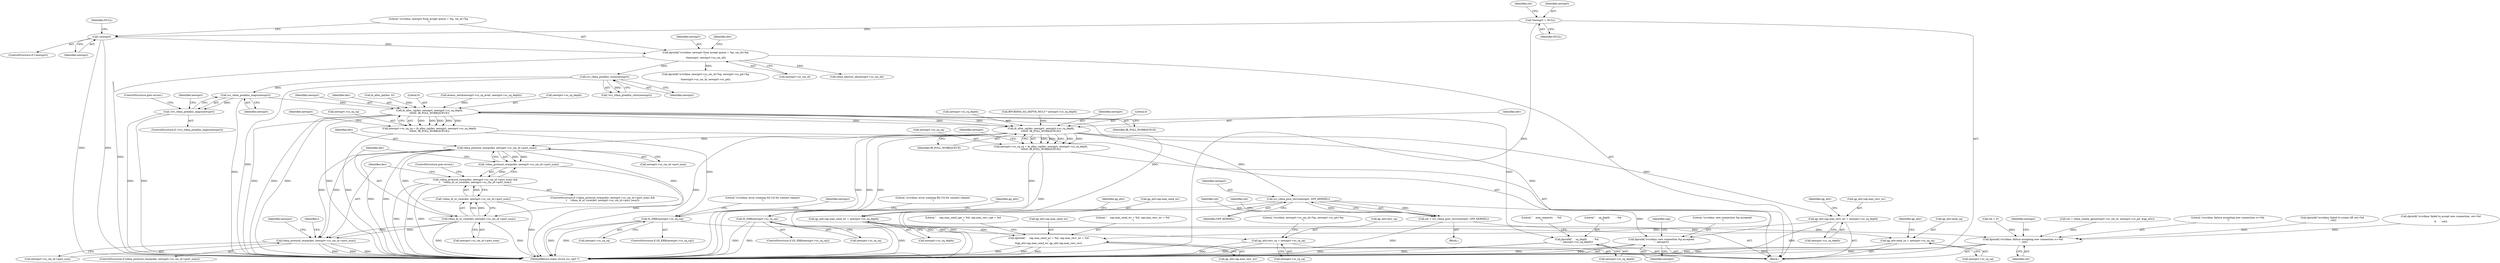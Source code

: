 digraph "0_linux_c70422f760c120480fee4de6c38804c72aa26bc1_44@API" {
"1000290" [label="(Call,svc_rdma_prealloc_maps(newxprt))"];
"1000285" [label="(Call,svc_rdma_prealloc_ctxts(newxprt))"];
"1000178" [label="(Call,dprintk(\"svcrdma: newxprt from accept queue = %p, cm_id=%p\n\",\n \t\tnewxprt, newxprt->sc_cm_id))"];
"1000174" [label="(Call,!newxprt)"];
"1000116" [label="(Call,*newxprt = NULL)"];
"1000289" [label="(Call,!svc_rdma_prealloc_maps(newxprt))"];
"1000337" [label="(Call,ib_alloc_cq(dev, newxprt, newxprt->sc_sq_depth,\n\t\t\t\t\t0, IB_POLL_WORKQUEUE))"];
"1000333" [label="(Call,newxprt->sc_sq_cq = ib_alloc_cq(dev, newxprt, newxprt->sc_sq_depth,\n\t\t\t\t\t0, IB_POLL_WORKQUEUE))"];
"1000346" [label="(Call,IS_ERR(newxprt->sc_sq_cq))"];
"1000440" [label="(Call,qp_attr.send_cq = newxprt->sc_sq_cq)"];
"1000358" [label="(Call,ib_alloc_cq(dev, newxprt, newxprt->sc_rq_depth,\n\t\t\t\t\t0, IB_POLL_WORKQUEUE))"];
"1000354" [label="(Call,newxprt->sc_rq_cq = ib_alloc_cq(dev, newxprt, newxprt->sc_rq_depth,\n\t\t\t\t\t0, IB_POLL_WORKQUEUE))"];
"1000367" [label="(Call,IS_ERR(newxprt->sc_rq_cq))"];
"1000447" [label="(Call,qp_attr.recv_cq = newxprt->sc_rq_cq)"];
"1000403" [label="(Call,qp_attr.cap.max_recv_wr = newxprt->sc_rq_depth)"];
"1000462" [label="(Call,dprintk(\"    cap.max_send_wr = %d, cap.max_recv_wr = %d\n\",\n\t\tqp_attr.cap.max_send_wr, qp_attr.cap.max_recv_wr))"];
"1000555" [label="(Call,rdma_protocol_iwarp(dev, newxprt->sc_cm_id->port_num))"];
"1000554" [label="(Call,!rdma_protocol_iwarp(dev, newxprt->sc_cm_id->port_num))"];
"1000553" [label="(Call,!rdma_protocol_iwarp(dev, newxprt->sc_cm_id->port_num) &&\n\t    !rdma_ib_or_roce(dev, newxprt->sc_cm_id->port_num))"];
"1000563" [label="(Call,rdma_ib_or_roce(dev, newxprt->sc_cm_id->port_num))"];
"1000562" [label="(Call,!rdma_ib_or_roce(dev, newxprt->sc_cm_id->port_num))"];
"1000572" [label="(Call,rdma_protocol_iwarp(dev, newxprt->sc_cm_id->port_num))"];
"1000598" [label="(Call,svc_rdma_post_recv(newxprt, GFP_KERNEL))"];
"1000596" [label="(Call,ret = svc_rdma_post_recv(newxprt, GFP_KERNEL))"];
"1000764" [label="(Call,dprintk(\"svcrdma: failure accepting new connection rc=%d.\n\", ret))"];
"1000692" [label="(Call,dprintk(\"svcrdma: new connection %p accepted:\n\", newxprt))"];
"1000394" [label="(Call,qp_attr.cap.max_send_wr = newxprt->sc_sq_depth)"];
"1000743" [label="(Call,dprintk(\"    sq_depth        : %d\n\", newxprt->sc_sq_depth))"];
"1000449" [label="(Identifier,qp_attr)"];
"1000175" [label="(Identifier,newxprt)"];
"1000180" [label="(Identifier,newxprt)"];
"1000295" [label="(Identifier,newxprt)"];
"1000441" [label="(Call,qp_attr.send_cq)"];
"1000454" [label="(Call,dprintk(\"svcrdma: newxprt->sc_cm_id=%p, newxprt->sc_pd=%p\n\",\n\t\tnewxprt->sc_cm_id, newxprt->sc_pd))"];
"1000765" [label="(Literal,\"svcrdma: failure accepting new connection rc=%d.\n\")"];
"1000177" [label="(Identifier,NULL)"];
"1000692" [label="(Call,dprintk(\"svcrdma: new connection %p accepted:\n\", newxprt))"];
"1000552" [label="(ControlStructure,if (!rdma_protocol_iwarp(dev, newxprt->sc_cm_id->port_num) &&\n\t    !rdma_ib_or_roce(dev, newxprt->sc_cm_id->port_num)))"];
"1000696" [label="(Identifier,sap)"];
"1000368" [label="(Call,newxprt->sc_rq_cq)"];
"1000415" [label="(Identifier,qp_attr)"];
"1000571" [label="(ControlStructure,if (rdma_protocol_iwarp(dev, newxprt->sc_cm_id->port_num)))"];
"1000347" [label="(Call,newxprt->sc_sq_cq)"];
"1000766" [label="(Identifier,ret)"];
"1000500" [label="(Call,dprintk(\"svcrdma: failed to create QP, ret=%d\n\", ret))"];
"1000361" [label="(Call,newxprt->sc_rq_depth)"];
"1000403" [label="(Call,qp_attr.cap.max_recv_wr = newxprt->sc_rq_depth)"];
"1000127" [label="(Identifier,ret)"];
"1000288" [label="(ControlStructure,if (!svc_rdma_prealloc_maps(newxprt)))"];
"1000343" [label="(Literal,0)"];
"1000462" [label="(Call,dprintk(\"    cap.max_send_wr = %d, cap.max_recv_wr = %d\n\",\n\t\tqp_attr.cap.max_send_wr, qp_attr.cap.max_recv_wr))"];
"1000688" [label="(Call,dprintk(\"svcrdma: failed to accept new connection, ret=%d\n\",\n\t\t       ret))"];
"1000556" [label="(Identifier,dev)"];
"1000333" [label="(Call,newxprt->sc_sq_cq = ib_alloc_cq(dev, newxprt, newxprt->sc_sq_depth,\n\t\t\t\t\t0, IB_POLL_WORKQUEUE))"];
"1000444" [label="(Call,newxprt->sc_sq_cq)"];
"1000570" [label="(ControlStructure,goto errout;)"];
"1000275" [label="(Call,atomic_set(&newxprt->sc_sq_avail, newxprt->sc_sq_depth))"];
"1000181" [label="(Call,newxprt->sc_cm_id)"];
"1000270" [label="(Call,RPCRDMA_SQ_DEPTH_MULT * newxprt->sc_rq_depth)"];
"1000586" [label="(Identifier,i)"];
"1000334" [label="(Call,newxprt->sc_sq_cq)"];
"1000360" [label="(Identifier,newxprt)"];
"1000364" [label="(Literal,0)"];
"1000345" [label="(ControlStructure,if (IS_ERR(newxprt->sc_sq_cq)))"];
"1000555" [label="(Call,rdma_protocol_iwarp(dev, newxprt->sc_cm_id->port_num))"];
"1000352" [label="(Literal,\"svcrdma: error creating SQ CQ for connect request\n\")"];
"1000463" [label="(Literal,\"    cap.max_send_wr = %d, cap.max_recv_wr = %d\n\")"];
"1000340" [label="(Call,newxprt->sc_sq_depth)"];
"1000572" [label="(Call,rdma_protocol_iwarp(dev, newxprt->sc_cm_id->port_num))"];
"1000284" [label="(Call,!svc_rdma_prealloc_ctxts(newxprt))"];
"1000373" [label="(Literal,\"svcrdma: error creating RQ CQ for connect request\n\")"];
"1000597" [label="(Identifier,ret)"];
"1000553" [label="(Call,!rdma_protocol_iwarp(dev, newxprt->sc_cm_id->port_num) &&\n\t    !rdma_ib_or_roce(dev, newxprt->sc_cm_id->port_num))"];
"1000337" [label="(Call,ib_alloc_cq(dev, newxprt, newxprt->sc_sq_depth,\n\t\t\t\t\t0, IB_POLL_WORKQUEUE))"];
"1000797" [label="(MethodReturn,static struct svc_xprt *)"];
"1000126" [label="(Call,ret = 0)"];
"1000557" [label="(Call,newxprt->sc_cm_id->port_num)"];
"1000365" [label="(Identifier,IB_POLL_WORKQUEUE)"];
"1000116" [label="(Call,*newxprt = NULL)"];
"1000475" [label="(Literal,\"    cap.max_send_sge = %d, cap.max_recv_sge = %d\n\")"];
"1000406" [label="(Identifier,qp_attr)"];
"1000404" [label="(Call,qp_attr.cap.max_recv_wr)"];
"1000574" [label="(Call,newxprt->sc_cm_id->port_num)"];
"1000599" [label="(Identifier,newxprt)"];
"1000469" [label="(Call,qp_attr.cap.max_recv_wr)"];
"1000562" [label="(Call,!rdma_ib_or_roce(dev, newxprt->sc_cm_id->port_num))"];
"1000285" [label="(Call,svc_rdma_prealloc_ctxts(newxprt))"];
"1000786" [label="(Call,rdma_destroy_id(newxprt->sc_cm_id))"];
"1000377" [label="(Identifier,qp_attr)"];
"1000346" [label="(Call,IS_ERR(newxprt->sc_sq_cq))"];
"1000764" [label="(Call,dprintk(\"svcrdma: failure accepting new connection rc=%d.\n\", ret))"];
"1000554" [label="(Call,!rdma_protocol_iwarp(dev, newxprt->sc_cm_id->port_num))"];
"1000564" [label="(Identifier,dev)"];
"1000292" [label="(ControlStructure,goto errout;)"];
"1000185" [label="(Identifier,dev)"];
"1000602" [label="(Identifier,ret)"];
"1000694" [label="(Identifier,newxprt)"];
"1000344" [label="(Identifier,IB_POLL_WORKQUEUE)"];
"1000173" [label="(ControlStructure,if (!newxprt))"];
"1000400" [label="(Call,newxprt->sc_sq_depth)"];
"1000339" [label="(Identifier,newxprt)"];
"1000451" [label="(Call,newxprt->sc_rq_cq)"];
"1000573" [label="(Identifier,dev)"];
"1000600" [label="(Identifier,GFP_KERNEL)"];
"1000113" [label="(Block,)"];
"1000394" [label="(Call,qp_attr.cap.max_send_wr = newxprt->sc_sq_depth)"];
"1000743" [label="(Call,dprintk(\"    sq_depth        : %d\n\", newxprt->sc_sq_depth))"];
"1000338" [label="(Identifier,dev)"];
"1000581" [label="(Identifier,newxprt)"];
"1000356" [label="(Identifier,newxprt)"];
"1000395" [label="(Call,qp_attr.cap.max_send_wr)"];
"1000565" [label="(Call,newxprt->sc_cm_id->port_num)"];
"1000117" [label="(Identifier,newxprt)"];
"1000598" [label="(Call,svc_rdma_post_recv(newxprt, GFP_KERNEL))"];
"1000321" [label="(Call,ib_alloc_pd(dev, 0))"];
"1000118" [label="(Identifier,NULL)"];
"1000289" [label="(Call,!svc_rdma_prealloc_maps(newxprt))"];
"1000770" [label="(Identifier,newxprt)"];
"1000409" [label="(Call,newxprt->sc_rq_depth)"];
"1000367" [label="(Call,IS_ERR(newxprt->sc_rq_cq))"];
"1000744" [label="(Literal,\"    sq_depth        : %d\n\")"];
"1000486" [label="(Call,ret = rdma_create_qp(newxprt->sc_cm_id, newxprt->sc_pd, &qp_attr))"];
"1000693" [label="(Literal,\"svcrdma: new connection %p accepted:\n\")"];
"1000596" [label="(Call,ret = svc_rdma_post_recv(newxprt, GFP_KERNEL))"];
"1000745" [label="(Call,newxprt->sc_sq_depth)"];
"1000595" [label="(Block,)"];
"1000440" [label="(Call,qp_attr.send_cq = newxprt->sc_sq_cq)"];
"1000174" [label="(Call,!newxprt)"];
"1000355" [label="(Call,newxprt->sc_rq_cq)"];
"1000447" [label="(Call,qp_attr.recv_cq = newxprt->sc_rq_cq)"];
"1000448" [label="(Call,qp_attr.recv_cq)"];
"1000369" [label="(Identifier,newxprt)"];
"1000749" [label="(Literal,\"    max_requests    : %d\n\")"];
"1000179" [label="(Literal,\"svcrdma: newxprt from accept queue = %p, cm_id=%p\n\")"];
"1000464" [label="(Call,qp_attr.cap.max_send_wr)"];
"1000455" [label="(Literal,\"svcrdma: newxprt->sc_cm_id=%p, newxprt->sc_pd=%p\n\")"];
"1000178" [label="(Call,dprintk(\"svcrdma: newxprt from accept queue = %p, cm_id=%p\n\",\n \t\tnewxprt, newxprt->sc_cm_id))"];
"1000291" [label="(Identifier,newxprt)"];
"1000286" [label="(Identifier,newxprt)"];
"1000348" [label="(Identifier,newxprt)"];
"1000563" [label="(Call,rdma_ib_or_roce(dev, newxprt->sc_cm_id->port_num))"];
"1000290" [label="(Call,svc_rdma_prealloc_maps(newxprt))"];
"1000354" [label="(Call,newxprt->sc_rq_cq = ib_alloc_cq(dev, newxprt, newxprt->sc_rq_depth,\n\t\t\t\t\t0, IB_POLL_WORKQUEUE))"];
"1000358" [label="(Call,ib_alloc_cq(dev, newxprt, newxprt->sc_rq_depth,\n\t\t\t\t\t0, IB_POLL_WORKQUEUE))"];
"1000359" [label="(Identifier,dev)"];
"1000366" [label="(ControlStructure,if (IS_ERR(newxprt->sc_rq_cq)))"];
"1000290" -> "1000289"  [label="AST: "];
"1000290" -> "1000291"  [label="CFG: "];
"1000291" -> "1000290"  [label="AST: "];
"1000289" -> "1000290"  [label="CFG: "];
"1000290" -> "1000797"  [label="DDG: "];
"1000290" -> "1000289"  [label="DDG: "];
"1000285" -> "1000290"  [label="DDG: "];
"1000290" -> "1000337"  [label="DDG: "];
"1000285" -> "1000284"  [label="AST: "];
"1000285" -> "1000286"  [label="CFG: "];
"1000286" -> "1000285"  [label="AST: "];
"1000284" -> "1000285"  [label="CFG: "];
"1000285" -> "1000797"  [label="DDG: "];
"1000285" -> "1000284"  [label="DDG: "];
"1000178" -> "1000285"  [label="DDG: "];
"1000178" -> "1000113"  [label="AST: "];
"1000178" -> "1000181"  [label="CFG: "];
"1000179" -> "1000178"  [label="AST: "];
"1000180" -> "1000178"  [label="AST: "];
"1000181" -> "1000178"  [label="AST: "];
"1000185" -> "1000178"  [label="CFG: "];
"1000178" -> "1000797"  [label="DDG: "];
"1000174" -> "1000178"  [label="DDG: "];
"1000178" -> "1000454"  [label="DDG: "];
"1000178" -> "1000786"  [label="DDG: "];
"1000174" -> "1000173"  [label="AST: "];
"1000174" -> "1000175"  [label="CFG: "];
"1000175" -> "1000174"  [label="AST: "];
"1000177" -> "1000174"  [label="CFG: "];
"1000179" -> "1000174"  [label="CFG: "];
"1000174" -> "1000797"  [label="DDG: "];
"1000174" -> "1000797"  [label="DDG: "];
"1000116" -> "1000174"  [label="DDG: "];
"1000116" -> "1000113"  [label="AST: "];
"1000116" -> "1000118"  [label="CFG: "];
"1000117" -> "1000116"  [label="AST: "];
"1000118" -> "1000116"  [label="AST: "];
"1000127" -> "1000116"  [label="CFG: "];
"1000116" -> "1000797"  [label="DDG: "];
"1000289" -> "1000288"  [label="AST: "];
"1000292" -> "1000289"  [label="CFG: "];
"1000295" -> "1000289"  [label="CFG: "];
"1000289" -> "1000797"  [label="DDG: "];
"1000289" -> "1000797"  [label="DDG: "];
"1000337" -> "1000333"  [label="AST: "];
"1000337" -> "1000344"  [label="CFG: "];
"1000338" -> "1000337"  [label="AST: "];
"1000339" -> "1000337"  [label="AST: "];
"1000340" -> "1000337"  [label="AST: "];
"1000343" -> "1000337"  [label="AST: "];
"1000344" -> "1000337"  [label="AST: "];
"1000333" -> "1000337"  [label="CFG: "];
"1000337" -> "1000797"  [label="DDG: "];
"1000337" -> "1000797"  [label="DDG: "];
"1000337" -> "1000797"  [label="DDG: "];
"1000337" -> "1000797"  [label="DDG: "];
"1000337" -> "1000333"  [label="DDG: "];
"1000337" -> "1000333"  [label="DDG: "];
"1000337" -> "1000333"  [label="DDG: "];
"1000337" -> "1000333"  [label="DDG: "];
"1000337" -> "1000333"  [label="DDG: "];
"1000321" -> "1000337"  [label="DDG: "];
"1000275" -> "1000337"  [label="DDG: "];
"1000337" -> "1000358"  [label="DDG: "];
"1000337" -> "1000358"  [label="DDG: "];
"1000337" -> "1000358"  [label="DDG: "];
"1000337" -> "1000394"  [label="DDG: "];
"1000337" -> "1000743"  [label="DDG: "];
"1000333" -> "1000113"  [label="AST: "];
"1000334" -> "1000333"  [label="AST: "];
"1000348" -> "1000333"  [label="CFG: "];
"1000333" -> "1000797"  [label="DDG: "];
"1000333" -> "1000346"  [label="DDG: "];
"1000346" -> "1000345"  [label="AST: "];
"1000346" -> "1000347"  [label="CFG: "];
"1000347" -> "1000346"  [label="AST: "];
"1000352" -> "1000346"  [label="CFG: "];
"1000356" -> "1000346"  [label="CFG: "];
"1000346" -> "1000797"  [label="DDG: "];
"1000346" -> "1000797"  [label="DDG: "];
"1000346" -> "1000440"  [label="DDG: "];
"1000440" -> "1000113"  [label="AST: "];
"1000440" -> "1000444"  [label="CFG: "];
"1000441" -> "1000440"  [label="AST: "];
"1000444" -> "1000440"  [label="AST: "];
"1000449" -> "1000440"  [label="CFG: "];
"1000440" -> "1000797"  [label="DDG: "];
"1000440" -> "1000797"  [label="DDG: "];
"1000358" -> "1000354"  [label="AST: "];
"1000358" -> "1000365"  [label="CFG: "];
"1000359" -> "1000358"  [label="AST: "];
"1000360" -> "1000358"  [label="AST: "];
"1000361" -> "1000358"  [label="AST: "];
"1000364" -> "1000358"  [label="AST: "];
"1000365" -> "1000358"  [label="AST: "];
"1000354" -> "1000358"  [label="CFG: "];
"1000358" -> "1000797"  [label="DDG: "];
"1000358" -> "1000797"  [label="DDG: "];
"1000358" -> "1000797"  [label="DDG: "];
"1000358" -> "1000797"  [label="DDG: "];
"1000358" -> "1000354"  [label="DDG: "];
"1000358" -> "1000354"  [label="DDG: "];
"1000358" -> "1000354"  [label="DDG: "];
"1000358" -> "1000354"  [label="DDG: "];
"1000358" -> "1000354"  [label="DDG: "];
"1000270" -> "1000358"  [label="DDG: "];
"1000358" -> "1000403"  [label="DDG: "];
"1000358" -> "1000555"  [label="DDG: "];
"1000358" -> "1000598"  [label="DDG: "];
"1000358" -> "1000692"  [label="DDG: "];
"1000354" -> "1000113"  [label="AST: "];
"1000355" -> "1000354"  [label="AST: "];
"1000369" -> "1000354"  [label="CFG: "];
"1000354" -> "1000797"  [label="DDG: "];
"1000354" -> "1000367"  [label="DDG: "];
"1000367" -> "1000366"  [label="AST: "];
"1000367" -> "1000368"  [label="CFG: "];
"1000368" -> "1000367"  [label="AST: "];
"1000373" -> "1000367"  [label="CFG: "];
"1000377" -> "1000367"  [label="CFG: "];
"1000367" -> "1000797"  [label="DDG: "];
"1000367" -> "1000797"  [label="DDG: "];
"1000367" -> "1000447"  [label="DDG: "];
"1000447" -> "1000113"  [label="AST: "];
"1000447" -> "1000451"  [label="CFG: "];
"1000448" -> "1000447"  [label="AST: "];
"1000451" -> "1000447"  [label="AST: "];
"1000455" -> "1000447"  [label="CFG: "];
"1000447" -> "1000797"  [label="DDG: "];
"1000447" -> "1000797"  [label="DDG: "];
"1000403" -> "1000113"  [label="AST: "];
"1000403" -> "1000409"  [label="CFG: "];
"1000404" -> "1000403"  [label="AST: "];
"1000409" -> "1000403"  [label="AST: "];
"1000415" -> "1000403"  [label="CFG: "];
"1000403" -> "1000797"  [label="DDG: "];
"1000403" -> "1000462"  [label="DDG: "];
"1000462" -> "1000113"  [label="AST: "];
"1000462" -> "1000469"  [label="CFG: "];
"1000463" -> "1000462"  [label="AST: "];
"1000464" -> "1000462"  [label="AST: "];
"1000469" -> "1000462"  [label="AST: "];
"1000475" -> "1000462"  [label="CFG: "];
"1000462" -> "1000797"  [label="DDG: "];
"1000462" -> "1000797"  [label="DDG: "];
"1000462" -> "1000797"  [label="DDG: "];
"1000394" -> "1000462"  [label="DDG: "];
"1000555" -> "1000554"  [label="AST: "];
"1000555" -> "1000557"  [label="CFG: "];
"1000556" -> "1000555"  [label="AST: "];
"1000557" -> "1000555"  [label="AST: "];
"1000554" -> "1000555"  [label="CFG: "];
"1000555" -> "1000797"  [label="DDG: "];
"1000555" -> "1000797"  [label="DDG: "];
"1000555" -> "1000554"  [label="DDG: "];
"1000555" -> "1000554"  [label="DDG: "];
"1000555" -> "1000563"  [label="DDG: "];
"1000555" -> "1000563"  [label="DDG: "];
"1000555" -> "1000572"  [label="DDG: "];
"1000555" -> "1000572"  [label="DDG: "];
"1000554" -> "1000553"  [label="AST: "];
"1000564" -> "1000554"  [label="CFG: "];
"1000553" -> "1000554"  [label="CFG: "];
"1000554" -> "1000797"  [label="DDG: "];
"1000554" -> "1000553"  [label="DDG: "];
"1000553" -> "1000552"  [label="AST: "];
"1000553" -> "1000562"  [label="CFG: "];
"1000562" -> "1000553"  [label="AST: "];
"1000570" -> "1000553"  [label="CFG: "];
"1000573" -> "1000553"  [label="CFG: "];
"1000553" -> "1000797"  [label="DDG: "];
"1000553" -> "1000797"  [label="DDG: "];
"1000553" -> "1000797"  [label="DDG: "];
"1000562" -> "1000553"  [label="DDG: "];
"1000563" -> "1000562"  [label="AST: "];
"1000563" -> "1000565"  [label="CFG: "];
"1000564" -> "1000563"  [label="AST: "];
"1000565" -> "1000563"  [label="AST: "];
"1000562" -> "1000563"  [label="CFG: "];
"1000563" -> "1000797"  [label="DDG: "];
"1000563" -> "1000797"  [label="DDG: "];
"1000563" -> "1000562"  [label="DDG: "];
"1000563" -> "1000562"  [label="DDG: "];
"1000563" -> "1000572"  [label="DDG: "];
"1000563" -> "1000572"  [label="DDG: "];
"1000562" -> "1000797"  [label="DDG: "];
"1000572" -> "1000571"  [label="AST: "];
"1000572" -> "1000574"  [label="CFG: "];
"1000573" -> "1000572"  [label="AST: "];
"1000574" -> "1000572"  [label="AST: "];
"1000581" -> "1000572"  [label="CFG: "];
"1000586" -> "1000572"  [label="CFG: "];
"1000572" -> "1000797"  [label="DDG: "];
"1000572" -> "1000797"  [label="DDG: "];
"1000572" -> "1000797"  [label="DDG: "];
"1000598" -> "1000596"  [label="AST: "];
"1000598" -> "1000600"  [label="CFG: "];
"1000599" -> "1000598"  [label="AST: "];
"1000600" -> "1000598"  [label="AST: "];
"1000596" -> "1000598"  [label="CFG: "];
"1000598" -> "1000797"  [label="DDG: "];
"1000598" -> "1000797"  [label="DDG: "];
"1000598" -> "1000596"  [label="DDG: "];
"1000598" -> "1000596"  [label="DDG: "];
"1000598" -> "1000692"  [label="DDG: "];
"1000596" -> "1000595"  [label="AST: "];
"1000597" -> "1000596"  [label="AST: "];
"1000602" -> "1000596"  [label="CFG: "];
"1000596" -> "1000797"  [label="DDG: "];
"1000596" -> "1000764"  [label="DDG: "];
"1000764" -> "1000113"  [label="AST: "];
"1000764" -> "1000766"  [label="CFG: "];
"1000765" -> "1000764"  [label="AST: "];
"1000766" -> "1000764"  [label="AST: "];
"1000770" -> "1000764"  [label="CFG: "];
"1000764" -> "1000797"  [label="DDG: "];
"1000764" -> "1000797"  [label="DDG: "];
"1000688" -> "1000764"  [label="DDG: "];
"1000500" -> "1000764"  [label="DDG: "];
"1000126" -> "1000764"  [label="DDG: "];
"1000486" -> "1000764"  [label="DDG: "];
"1000692" -> "1000113"  [label="AST: "];
"1000692" -> "1000694"  [label="CFG: "];
"1000693" -> "1000692"  [label="AST: "];
"1000694" -> "1000692"  [label="AST: "];
"1000696" -> "1000692"  [label="CFG: "];
"1000692" -> "1000797"  [label="DDG: "];
"1000692" -> "1000797"  [label="DDG: "];
"1000394" -> "1000113"  [label="AST: "];
"1000394" -> "1000400"  [label="CFG: "];
"1000395" -> "1000394"  [label="AST: "];
"1000400" -> "1000394"  [label="AST: "];
"1000406" -> "1000394"  [label="CFG: "];
"1000394" -> "1000797"  [label="DDG: "];
"1000743" -> "1000113"  [label="AST: "];
"1000743" -> "1000745"  [label="CFG: "];
"1000744" -> "1000743"  [label="AST: "];
"1000745" -> "1000743"  [label="AST: "];
"1000749" -> "1000743"  [label="CFG: "];
"1000743" -> "1000797"  [label="DDG: "];
"1000743" -> "1000797"  [label="DDG: "];
}
